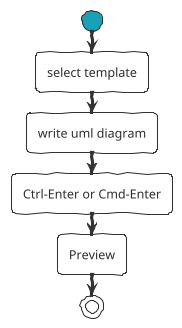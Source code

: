 @startuml

!theme sketchy-outline

start

:select template;
:write uml diagram;
:Ctrl-Enter or Cmd-Enter;
:Preview;

stop

@enduml
